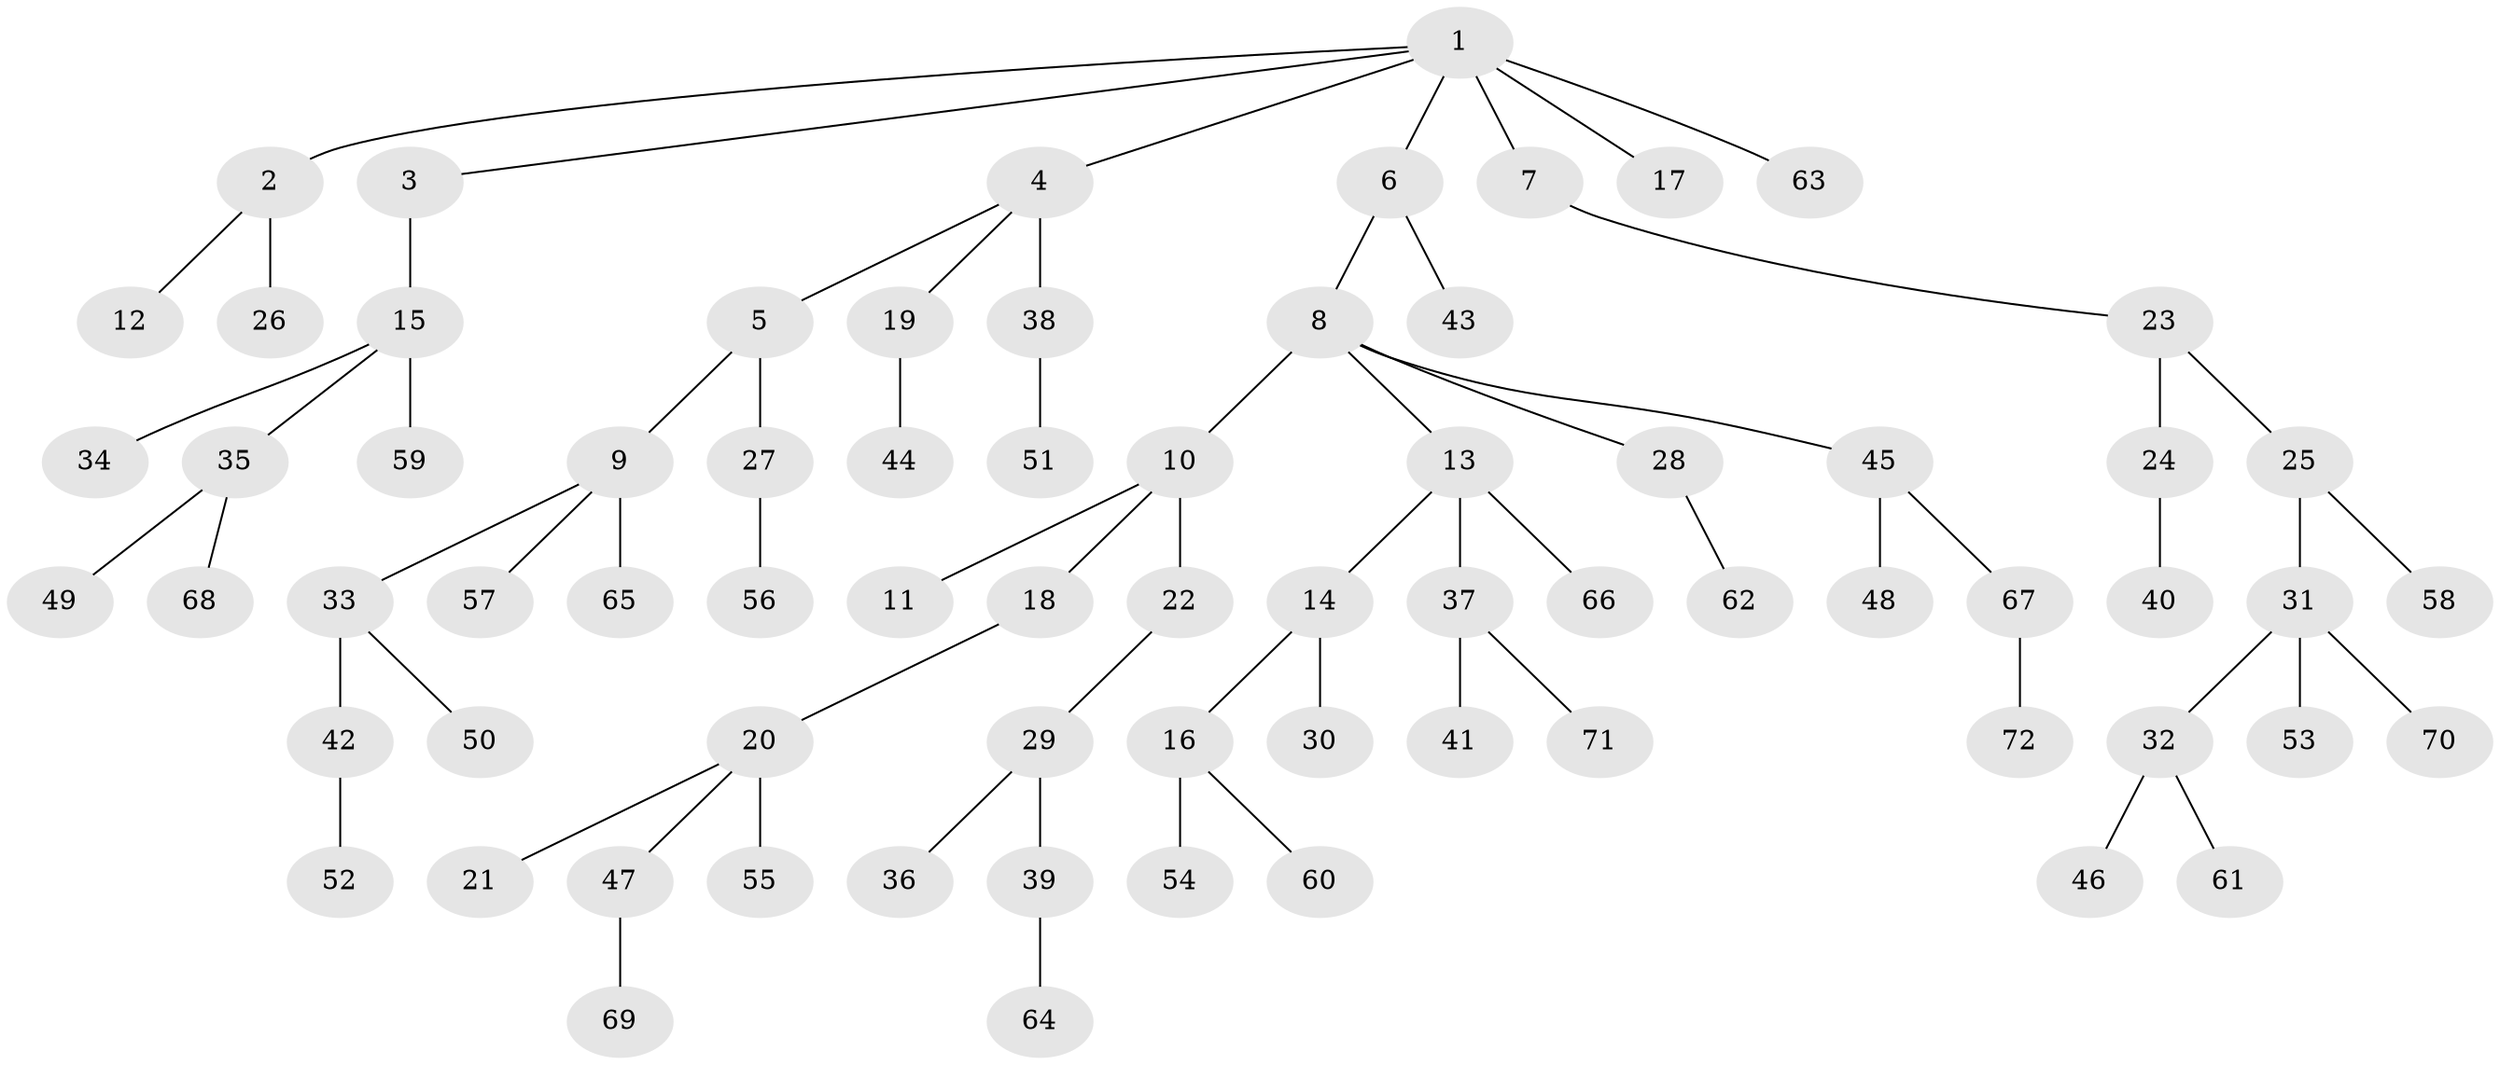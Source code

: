 // original degree distribution, {9: 0.007194244604316547, 3: 0.1366906474820144, 2: 0.23741007194244604, 4: 0.06474820143884892, 6: 0.02158273381294964, 5: 0.02877697841726619, 1: 0.5035971223021583}
// Generated by graph-tools (version 1.1) at 2025/37/03/09/25 02:37:01]
// undirected, 72 vertices, 71 edges
graph export_dot {
graph [start="1"]
  node [color=gray90,style=filled];
  1;
  2;
  3;
  4;
  5;
  6;
  7;
  8;
  9;
  10;
  11;
  12;
  13;
  14;
  15;
  16;
  17;
  18;
  19;
  20;
  21;
  22;
  23;
  24;
  25;
  26;
  27;
  28;
  29;
  30;
  31;
  32;
  33;
  34;
  35;
  36;
  37;
  38;
  39;
  40;
  41;
  42;
  43;
  44;
  45;
  46;
  47;
  48;
  49;
  50;
  51;
  52;
  53;
  54;
  55;
  56;
  57;
  58;
  59;
  60;
  61;
  62;
  63;
  64;
  65;
  66;
  67;
  68;
  69;
  70;
  71;
  72;
  1 -- 2 [weight=1.0];
  1 -- 3 [weight=1.0];
  1 -- 4 [weight=1.0];
  1 -- 6 [weight=1.0];
  1 -- 7 [weight=1.0];
  1 -- 17 [weight=2.0];
  1 -- 63 [weight=1.0];
  2 -- 12 [weight=1.0];
  2 -- 26 [weight=1.0];
  3 -- 15 [weight=2.0];
  4 -- 5 [weight=1.0];
  4 -- 19 [weight=1.0];
  4 -- 38 [weight=2.0];
  5 -- 9 [weight=1.0];
  5 -- 27 [weight=1.0];
  6 -- 8 [weight=1.0];
  6 -- 43 [weight=3.0];
  7 -- 23 [weight=1.0];
  8 -- 10 [weight=1.0];
  8 -- 13 [weight=1.0];
  8 -- 28 [weight=1.0];
  8 -- 45 [weight=1.0];
  9 -- 33 [weight=1.0];
  9 -- 57 [weight=1.0];
  9 -- 65 [weight=1.0];
  10 -- 11 [weight=2.0];
  10 -- 18 [weight=1.0];
  10 -- 22 [weight=1.0];
  13 -- 14 [weight=1.0];
  13 -- 37 [weight=2.0];
  13 -- 66 [weight=1.0];
  14 -- 16 [weight=1.0];
  14 -- 30 [weight=2.0];
  15 -- 34 [weight=1.0];
  15 -- 35 [weight=1.0];
  15 -- 59 [weight=1.0];
  16 -- 54 [weight=2.0];
  16 -- 60 [weight=1.0];
  18 -- 20 [weight=1.0];
  19 -- 44 [weight=1.0];
  20 -- 21 [weight=1.0];
  20 -- 47 [weight=1.0];
  20 -- 55 [weight=2.0];
  22 -- 29 [weight=1.0];
  23 -- 24 [weight=2.0];
  23 -- 25 [weight=1.0];
  24 -- 40 [weight=1.0];
  25 -- 31 [weight=1.0];
  25 -- 58 [weight=1.0];
  27 -- 56 [weight=1.0];
  28 -- 62 [weight=1.0];
  29 -- 36 [weight=1.0];
  29 -- 39 [weight=1.0];
  31 -- 32 [weight=1.0];
  31 -- 53 [weight=1.0];
  31 -- 70 [weight=1.0];
  32 -- 46 [weight=1.0];
  32 -- 61 [weight=1.0];
  33 -- 42 [weight=2.0];
  33 -- 50 [weight=1.0];
  35 -- 49 [weight=1.0];
  35 -- 68 [weight=1.0];
  37 -- 41 [weight=1.0];
  37 -- 71 [weight=1.0];
  38 -- 51 [weight=1.0];
  39 -- 64 [weight=2.0];
  42 -- 52 [weight=1.0];
  45 -- 48 [weight=1.0];
  45 -- 67 [weight=1.0];
  47 -- 69 [weight=1.0];
  67 -- 72 [weight=1.0];
}
